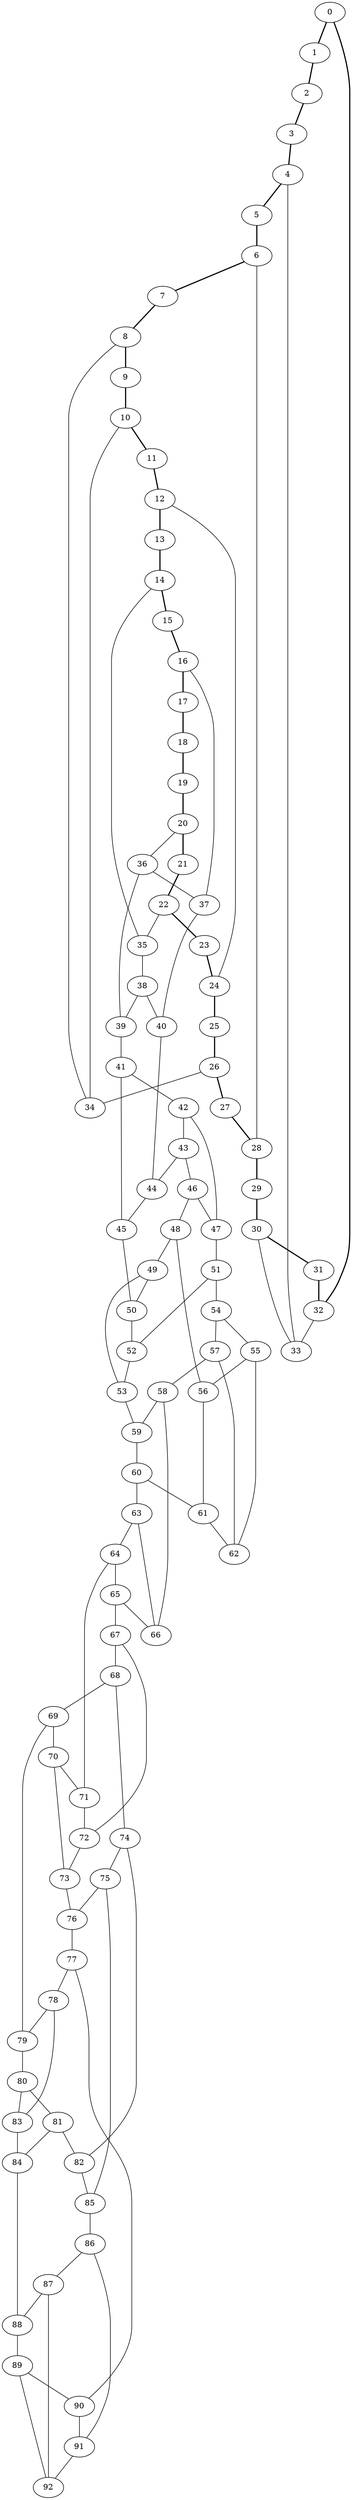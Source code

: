 graph G {
0 [ pos = " 39.00,0.00!" ];
0 -- 1[style=bold];
0 -- 32[style=bold];
1 [ pos = " 38.30,7.38!" ];
1 -- 2[style=bold];
2 [ pos = " 36.21,14.49!" ];
2 -- 3[style=bold];
3 [ pos = " 32.81,21.08!" ];
3 -- 4[style=bold];
4 [ pos = " 28.23,26.91!" ];
4 -- 5[style=bold];
4 -- 33;
5 [ pos = " 22.62,31.77!" ];
5 -- 6[style=bold];
6 [ pos = " 16.20,35.48!" ];
6 -- 7[style=bold];
6 -- 28;
7 [ pos = " 9.19,37.90!" ];
7 -- 8[style=bold];
8 [ pos = " 1.86,38.96!" ];
8 -- 9[style=bold];
8 -- 34;
9 [ pos = " -5.55,38.60!" ];
9 -- 10[style=bold];
10 [ pos = " -12.76,36.86!" ];
10 -- 11[style=bold];
10 -- 34;
11 [ pos = " -19.50,33.77!" ];
11 -- 12[style=bold];
12 [ pos = " -25.54,29.47!" ];
12 -- 13[style=bold];
12 -- 24;
13 [ pos = " -30.66,24.11!" ];
13 -- 14[style=bold];
14 [ pos = " -34.66,17.87!" ];
14 -- 15[style=bold];
14 -- 35;
15 [ pos = " -37.42,10.99!" ];
15 -- 16[style=bold];
16 [ pos = " -38.82,3.71!" ];
16 -- 17[style=bold];
16 -- 37;
17 [ pos = " -38.82,-3.71!" ];
17 -- 18[style=bold];
18 [ pos = " -37.42,-10.99!" ];
18 -- 19[style=bold];
19 [ pos = " -34.66,-17.87!" ];
19 -- 20[style=bold];
20 [ pos = " -30.66,-24.11!" ];
20 -- 21[style=bold];
20 -- 36;
21 [ pos = " -25.54,-29.47!" ];
21 -- 22[style=bold];
22 [ pos = " -19.50,-33.77!" ];
22 -- 23[style=bold];
22 -- 35;
23 [ pos = " -12.76,-36.86!" ];
23 -- 24[style=bold];
24 [ pos = " -5.55,-38.60!" ];
24 -- 25[style=bold];
25 [ pos = " 1.86,-38.96!" ];
25 -- 26[style=bold];
26 [ pos = " 9.19,-37.90!" ];
26 -- 27[style=bold];
26 -- 34;
27 [ pos = " 16.20,-35.48!" ];
27 -- 28[style=bold];
28 [ pos = " 22.62,-31.77!" ];
28 -- 29[style=bold];
29 [ pos = " 28.23,-26.91!" ];
29 -- 30[style=bold];
30 [ pos = " 32.81,-21.08!" ];
30 -- 31[style=bold];
30 -- 33;
31 [ pos = " 36.21,-14.49!" ];
31 -- 32[style=bold];
32 [ pos = " 38.30,-7.38!" ];
32 -- 33;
35 -- 38;
36 -- 37;
36 -- 39;
37 -- 40;
38 -- 39;
38 -- 40;
39 -- 41;
40 -- 44;
41 -- 42;
41 -- 45;
42 -- 43;
42 -- 47;
43 -- 44;
43 -- 46;
44 -- 45;
45 -- 50;
46 -- 47;
46 -- 48;
47 -- 51;
48 -- 49;
48 -- 56;
49 -- 50;
49 -- 53;
50 -- 52;
51 -- 52;
51 -- 54;
52 -- 53;
53 -- 59;
54 -- 55;
54 -- 57;
55 -- 56;
55 -- 62;
56 -- 61;
57 -- 58;
57 -- 62;
58 -- 59;
58 -- 66;
59 -- 60;
60 -- 61;
60 -- 63;
61 -- 62;
63 -- 64;
63 -- 66;
64 -- 65;
64 -- 71;
65 -- 66;
65 -- 67;
67 -- 68;
67 -- 72;
68 -- 69;
68 -- 74;
69 -- 70;
69 -- 79;
70 -- 71;
70 -- 73;
71 -- 72;
72 -- 73;
73 -- 76;
74 -- 75;
74 -- 82;
75 -- 76;
75 -- 85;
76 -- 77;
77 -- 78;
77 -- 90;
78 -- 79;
78 -- 83;
79 -- 80;
80 -- 81;
80 -- 83;
81 -- 82;
81 -- 84;
82 -- 85;
83 -- 84;
84 -- 88;
85 -- 86;
86 -- 87;
86 -- 91;
87 -- 88;
87 -- 92;
88 -- 89;
89 -- 90;
89 -- 92;
90 -- 91;
91 -- 92;
}
